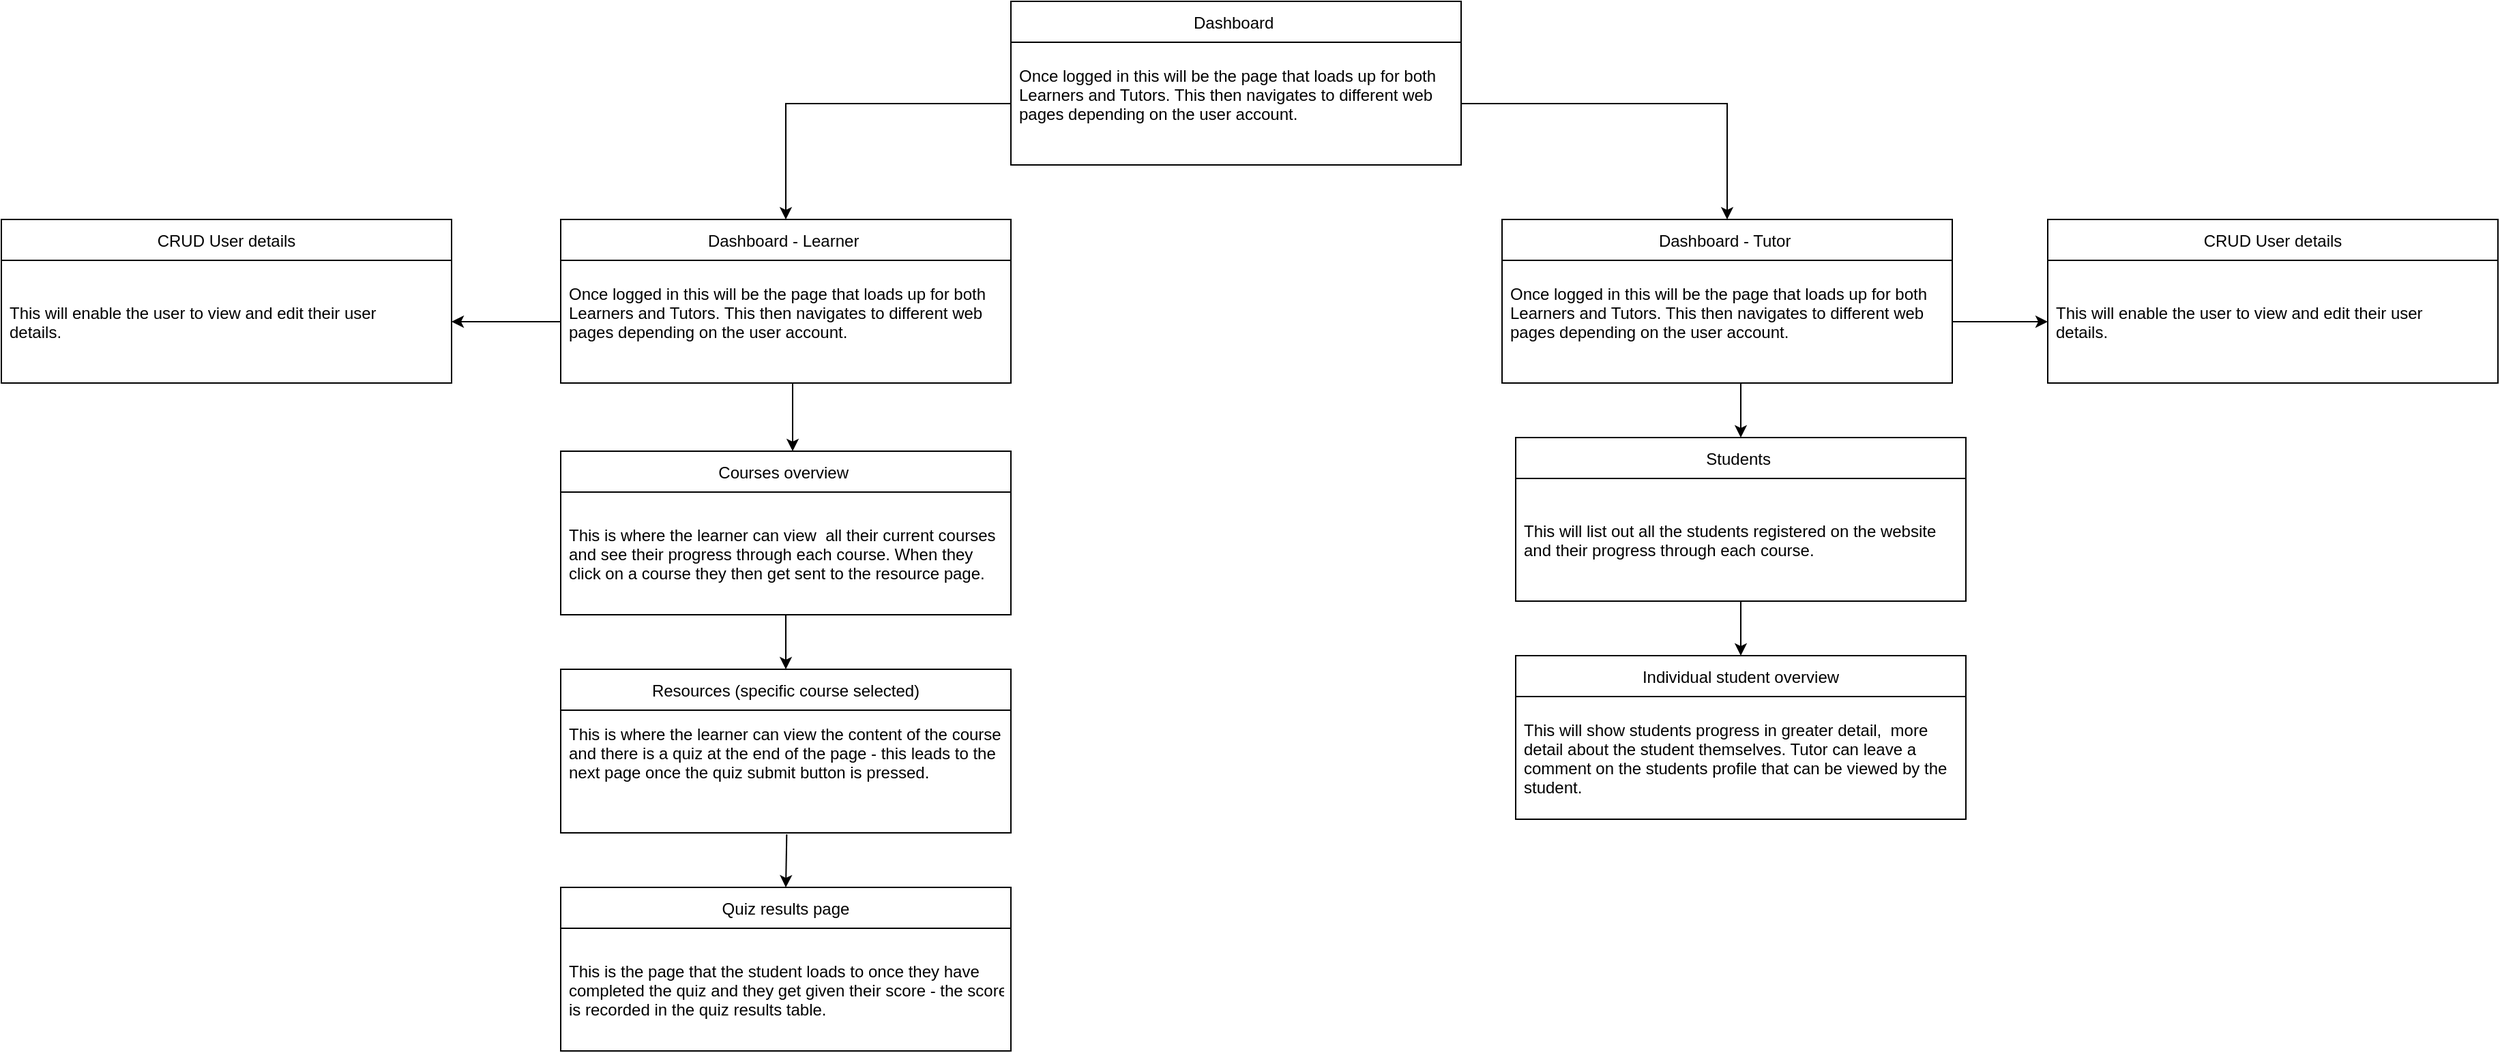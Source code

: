 <mxfile version="16.6.4" type="google"><diagram id="rXkRMOyy2NuksmDB2s7x" name="Page-1"><mxGraphModel dx="3201" dy="1089" grid="1" gridSize="10" guides="1" tooltips="1" connect="1" arrows="1" fold="1" page="1" pageScale="1" pageWidth="827" pageHeight="1169" math="0" shadow="0"><root><mxCell id="0"/><mxCell id="1" parent="0"/><mxCell id="0g3DBj0kbS8SLI9nEQhz-1" value="Dashboard " style="swimlane;fontStyle=0;childLayout=stackLayout;horizontal=1;startSize=30;horizontalStack=0;resizeParent=1;resizeParentMax=0;resizeLast=0;collapsible=1;marginBottom=0;" vertex="1" parent="1"><mxGeometry x="700" y="410" width="330" height="120" as="geometry"/></mxCell><mxCell id="0g3DBj0kbS8SLI9nEQhz-2" value="Once logged in this will be the page that loads up for both &#10;Learners and Tutors. This then navigates to different web&#10;pages depending on the user account.&#10;" style="text;strokeColor=none;fillColor=none;align=left;verticalAlign=middle;spacingLeft=4;spacingRight=4;overflow=hidden;points=[[0,0.5],[1,0.5]];portConstraint=eastwest;rotatable=0;" vertex="1" parent="0g3DBj0kbS8SLI9nEQhz-1"><mxGeometry y="30" width="330" height="90" as="geometry"/></mxCell><mxCell id="0g3DBj0kbS8SLI9nEQhz-5" value="Dashboard - Learner " style="swimlane;fontStyle=0;childLayout=stackLayout;horizontal=1;startSize=30;horizontalStack=0;resizeParent=1;resizeParentMax=0;resizeLast=0;collapsible=1;marginBottom=0;" vertex="1" parent="1"><mxGeometry x="370" y="570" width="330" height="120" as="geometry"/></mxCell><mxCell id="0g3DBj0kbS8SLI9nEQhz-6" value="Once logged in this will be the page that loads up for both &#10;Learners and Tutors. This then navigates to different web&#10;pages depending on the user account.&#10;" style="text;strokeColor=none;fillColor=none;align=left;verticalAlign=middle;spacingLeft=4;spacingRight=4;overflow=hidden;points=[[0,0.5],[1,0.5]];portConstraint=eastwest;rotatable=0;" vertex="1" parent="0g3DBj0kbS8SLI9nEQhz-5"><mxGeometry y="30" width="330" height="90" as="geometry"/></mxCell><mxCell id="0g3DBj0kbS8SLI9nEQhz-7" value="Dashboard - Tutor " style="swimlane;fontStyle=0;childLayout=stackLayout;horizontal=1;startSize=30;horizontalStack=0;resizeParent=1;resizeParentMax=0;resizeLast=0;collapsible=1;marginBottom=0;" vertex="1" parent="1"><mxGeometry x="1060" y="570" width="330" height="120" as="geometry"/></mxCell><mxCell id="0g3DBj0kbS8SLI9nEQhz-8" value="Once logged in this will be the page that loads up for both &#10;Learners and Tutors. This then navigates to different web&#10;pages depending on the user account.&#10;" style="text;strokeColor=none;fillColor=none;align=left;verticalAlign=middle;spacingLeft=4;spacingRight=4;overflow=hidden;points=[[0,0.5],[1,0.5]];portConstraint=eastwest;rotatable=0;" vertex="1" parent="0g3DBj0kbS8SLI9nEQhz-7"><mxGeometry y="30" width="330" height="90" as="geometry"/></mxCell><mxCell id="0g3DBj0kbS8SLI9nEQhz-9" style="edgeStyle=orthogonalEdgeStyle;rounded=0;orthogonalLoop=1;jettySize=auto;html=1;entryX=0.5;entryY=0;entryDx=0;entryDy=0;" edge="1" parent="1" source="0g3DBj0kbS8SLI9nEQhz-2" target="0g3DBj0kbS8SLI9nEQhz-7"><mxGeometry relative="1" as="geometry"/></mxCell><mxCell id="0g3DBj0kbS8SLI9nEQhz-10" style="edgeStyle=orthogonalEdgeStyle;rounded=0;orthogonalLoop=1;jettySize=auto;html=1;entryX=0.5;entryY=0;entryDx=0;entryDy=0;" edge="1" parent="1" source="0g3DBj0kbS8SLI9nEQhz-2" target="0g3DBj0kbS8SLI9nEQhz-5"><mxGeometry relative="1" as="geometry"/></mxCell><mxCell id="0g3DBj0kbS8SLI9nEQhz-11" value="CRUD User details" style="swimlane;fontStyle=0;childLayout=stackLayout;horizontal=1;startSize=30;horizontalStack=0;resizeParent=1;resizeParentMax=0;resizeLast=0;collapsible=1;marginBottom=0;" vertex="1" parent="1"><mxGeometry x="-40" y="570" width="330" height="120" as="geometry"/></mxCell><mxCell id="0g3DBj0kbS8SLI9nEQhz-12" value="This will enable the user to view and edit their user &#10;details. " style="text;strokeColor=none;fillColor=none;align=left;verticalAlign=middle;spacingLeft=4;spacingRight=4;overflow=hidden;points=[[0,0.5],[1,0.5]];portConstraint=eastwest;rotatable=0;" vertex="1" parent="0g3DBj0kbS8SLI9nEQhz-11"><mxGeometry y="30" width="330" height="90" as="geometry"/></mxCell><mxCell id="0g3DBj0kbS8SLI9nEQhz-13" style="edgeStyle=orthogonalEdgeStyle;rounded=0;orthogonalLoop=1;jettySize=auto;html=1;" edge="1" parent="1" source="0g3DBj0kbS8SLI9nEQhz-6" target="0g3DBj0kbS8SLI9nEQhz-12"><mxGeometry relative="1" as="geometry"/></mxCell><mxCell id="0g3DBj0kbS8SLI9nEQhz-14" value="Courses overview " style="swimlane;fontStyle=0;childLayout=stackLayout;horizontal=1;startSize=30;horizontalStack=0;resizeParent=1;resizeParentMax=0;resizeLast=0;collapsible=1;marginBottom=0;" vertex="1" parent="1"><mxGeometry x="370" y="740" width="330" height="120" as="geometry"/></mxCell><mxCell id="0g3DBj0kbS8SLI9nEQhz-15" value="This is where the learner can view  all their current courses&#10;and see their progress through each course. When they &#10;click on a course they then get sent to the resource page." style="text;strokeColor=none;fillColor=none;align=left;verticalAlign=middle;spacingLeft=4;spacingRight=4;overflow=hidden;points=[[0,0.5],[1,0.5]];portConstraint=eastwest;rotatable=0;" vertex="1" parent="0g3DBj0kbS8SLI9nEQhz-14"><mxGeometry y="30" width="330" height="90" as="geometry"/></mxCell><mxCell id="0g3DBj0kbS8SLI9nEQhz-17" value="" style="endArrow=classic;html=1;rounded=0;" edge="1" parent="1"><mxGeometry width="50" height="50" relative="1" as="geometry"><mxPoint x="540" y="690" as="sourcePoint"/><mxPoint x="540" y="740" as="targetPoint"/></mxGeometry></mxCell><mxCell id="0g3DBj0kbS8SLI9nEQhz-19" value="Resources (specific course selected)" style="swimlane;fontStyle=0;childLayout=stackLayout;horizontal=1;startSize=30;horizontalStack=0;resizeParent=1;resizeParentMax=0;resizeLast=0;collapsible=1;marginBottom=0;" vertex="1" parent="1"><mxGeometry x="370" y="900" width="330" height="120" as="geometry"/></mxCell><mxCell id="0g3DBj0kbS8SLI9nEQhz-20" value="This is where the learner can view the content of the course&#10;and there is a quiz at the end of the page - this leads to the &#10;next page once the quiz submit button is pressed.&#10;&#10;" style="text;strokeColor=none;fillColor=none;align=left;verticalAlign=middle;spacingLeft=4;spacingRight=4;overflow=hidden;points=[[0,0.5],[1,0.5]];portConstraint=eastwest;rotatable=0;" vertex="1" parent="0g3DBj0kbS8SLI9nEQhz-19"><mxGeometry y="30" width="330" height="90" as="geometry"/></mxCell><mxCell id="0g3DBj0kbS8SLI9nEQhz-21" value="" style="endArrow=classic;html=1;rounded=0;" edge="1" parent="1" target="0g3DBj0kbS8SLI9nEQhz-19"><mxGeometry width="50" height="50" relative="1" as="geometry"><mxPoint x="535" y="860" as="sourcePoint"/><mxPoint x="750" y="650" as="targetPoint"/></mxGeometry></mxCell><mxCell id="0g3DBj0kbS8SLI9nEQhz-22" value="Quiz results page" style="swimlane;fontStyle=0;childLayout=stackLayout;horizontal=1;startSize=30;horizontalStack=0;resizeParent=1;resizeParentMax=0;resizeLast=0;collapsible=1;marginBottom=0;" vertex="1" parent="1"><mxGeometry x="370" y="1060" width="330" height="120" as="geometry"/></mxCell><mxCell id="0g3DBj0kbS8SLI9nEQhz-23" value="This is the page that the student loads to once they have &#10;completed the quiz and they get given their score - the score &#10;is recorded in the quiz results table. " style="text;strokeColor=none;fillColor=none;align=left;verticalAlign=middle;spacingLeft=4;spacingRight=4;overflow=hidden;points=[[0,0.5],[1,0.5]];portConstraint=eastwest;rotatable=0;" vertex="1" parent="0g3DBj0kbS8SLI9nEQhz-22"><mxGeometry y="30" width="330" height="90" as="geometry"/></mxCell><mxCell id="0g3DBj0kbS8SLI9nEQhz-24" value="" style="endArrow=classic;html=1;rounded=0;exitX=0.502;exitY=1.012;exitDx=0;exitDy=0;exitPerimeter=0;entryX=0.5;entryY=0;entryDx=0;entryDy=0;" edge="1" parent="1" source="0g3DBj0kbS8SLI9nEQhz-20" target="0g3DBj0kbS8SLI9nEQhz-22"><mxGeometry width="50" height="50" relative="1" as="geometry"><mxPoint x="700" y="920" as="sourcePoint"/><mxPoint x="750" y="870" as="targetPoint"/></mxGeometry></mxCell><mxCell id="0g3DBj0kbS8SLI9nEQhz-25" value="Students " style="swimlane;fontStyle=0;childLayout=stackLayout;horizontal=1;startSize=30;horizontalStack=0;resizeParent=1;resizeParentMax=0;resizeLast=0;collapsible=1;marginBottom=0;" vertex="1" parent="1"><mxGeometry x="1070" y="730" width="330" height="120" as="geometry"/></mxCell><mxCell id="0g3DBj0kbS8SLI9nEQhz-26" value="This will list out all the students registered on the website &#10;and their progress through each course.  " style="text;strokeColor=none;fillColor=none;align=left;verticalAlign=middle;spacingLeft=4;spacingRight=4;overflow=hidden;points=[[0,0.5],[1,0.5]];portConstraint=eastwest;rotatable=0;" vertex="1" parent="0g3DBj0kbS8SLI9nEQhz-25"><mxGeometry y="30" width="330" height="90" as="geometry"/></mxCell><mxCell id="0g3DBj0kbS8SLI9nEQhz-27" value="CRUD User details" style="swimlane;fontStyle=0;childLayout=stackLayout;horizontal=1;startSize=30;horizontalStack=0;resizeParent=1;resizeParentMax=0;resizeLast=0;collapsible=1;marginBottom=0;" vertex="1" parent="1"><mxGeometry x="1460" y="570" width="330" height="120" as="geometry"/></mxCell><mxCell id="0g3DBj0kbS8SLI9nEQhz-28" value="This will enable the user to view and edit their user &#10;details. " style="text;strokeColor=none;fillColor=none;align=left;verticalAlign=middle;spacingLeft=4;spacingRight=4;overflow=hidden;points=[[0,0.5],[1,0.5]];portConstraint=eastwest;rotatable=0;" vertex="1" parent="0g3DBj0kbS8SLI9nEQhz-27"><mxGeometry y="30" width="330" height="90" as="geometry"/></mxCell><mxCell id="0g3DBj0kbS8SLI9nEQhz-29" style="edgeStyle=orthogonalEdgeStyle;rounded=0;orthogonalLoop=1;jettySize=auto;html=1;entryX=0;entryY=0.5;entryDx=0;entryDy=0;" edge="1" parent="1" source="0g3DBj0kbS8SLI9nEQhz-8" target="0g3DBj0kbS8SLI9nEQhz-28"><mxGeometry relative="1" as="geometry"/></mxCell><mxCell id="0g3DBj0kbS8SLI9nEQhz-30" value="" style="endArrow=classic;html=1;rounded=0;" edge="1" parent="1" target="0g3DBj0kbS8SLI9nEQhz-25"><mxGeometry width="50" height="50" relative="1" as="geometry"><mxPoint x="1235" y="690" as="sourcePoint"/><mxPoint x="1030" y="770" as="targetPoint"/></mxGeometry></mxCell><mxCell id="0g3DBj0kbS8SLI9nEQhz-32" value="Individual student overview" style="swimlane;fontStyle=0;childLayout=stackLayout;horizontal=1;startSize=30;horizontalStack=0;resizeParent=1;resizeParentMax=0;resizeLast=0;collapsible=1;marginBottom=0;" vertex="1" parent="1"><mxGeometry x="1070" y="890" width="330" height="120" as="geometry"/></mxCell><mxCell id="0g3DBj0kbS8SLI9nEQhz-33" value="This will show students progress in greater detail,  more &#10;detail about the student themselves. Tutor can leave a &#10;comment on the students profile that can be viewed by the &#10;student. " style="text;strokeColor=none;fillColor=none;align=left;verticalAlign=middle;spacingLeft=4;spacingRight=4;overflow=hidden;points=[[0,0.5],[1,0.5]];portConstraint=eastwest;rotatable=0;" vertex="1" parent="0g3DBj0kbS8SLI9nEQhz-32"><mxGeometry y="30" width="330" height="90" as="geometry"/></mxCell><mxCell id="0g3DBj0kbS8SLI9nEQhz-34" value="" style="endArrow=classic;html=1;rounded=0;entryX=0.5;entryY=0;entryDx=0;entryDy=0;" edge="1" parent="1" target="0g3DBj0kbS8SLI9nEQhz-32"><mxGeometry width="50" height="50" relative="1" as="geometry"><mxPoint x="1235" y="850" as="sourcePoint"/><mxPoint x="1030" y="770" as="targetPoint"/></mxGeometry></mxCell></root></mxGraphModel></diagram></mxfile>